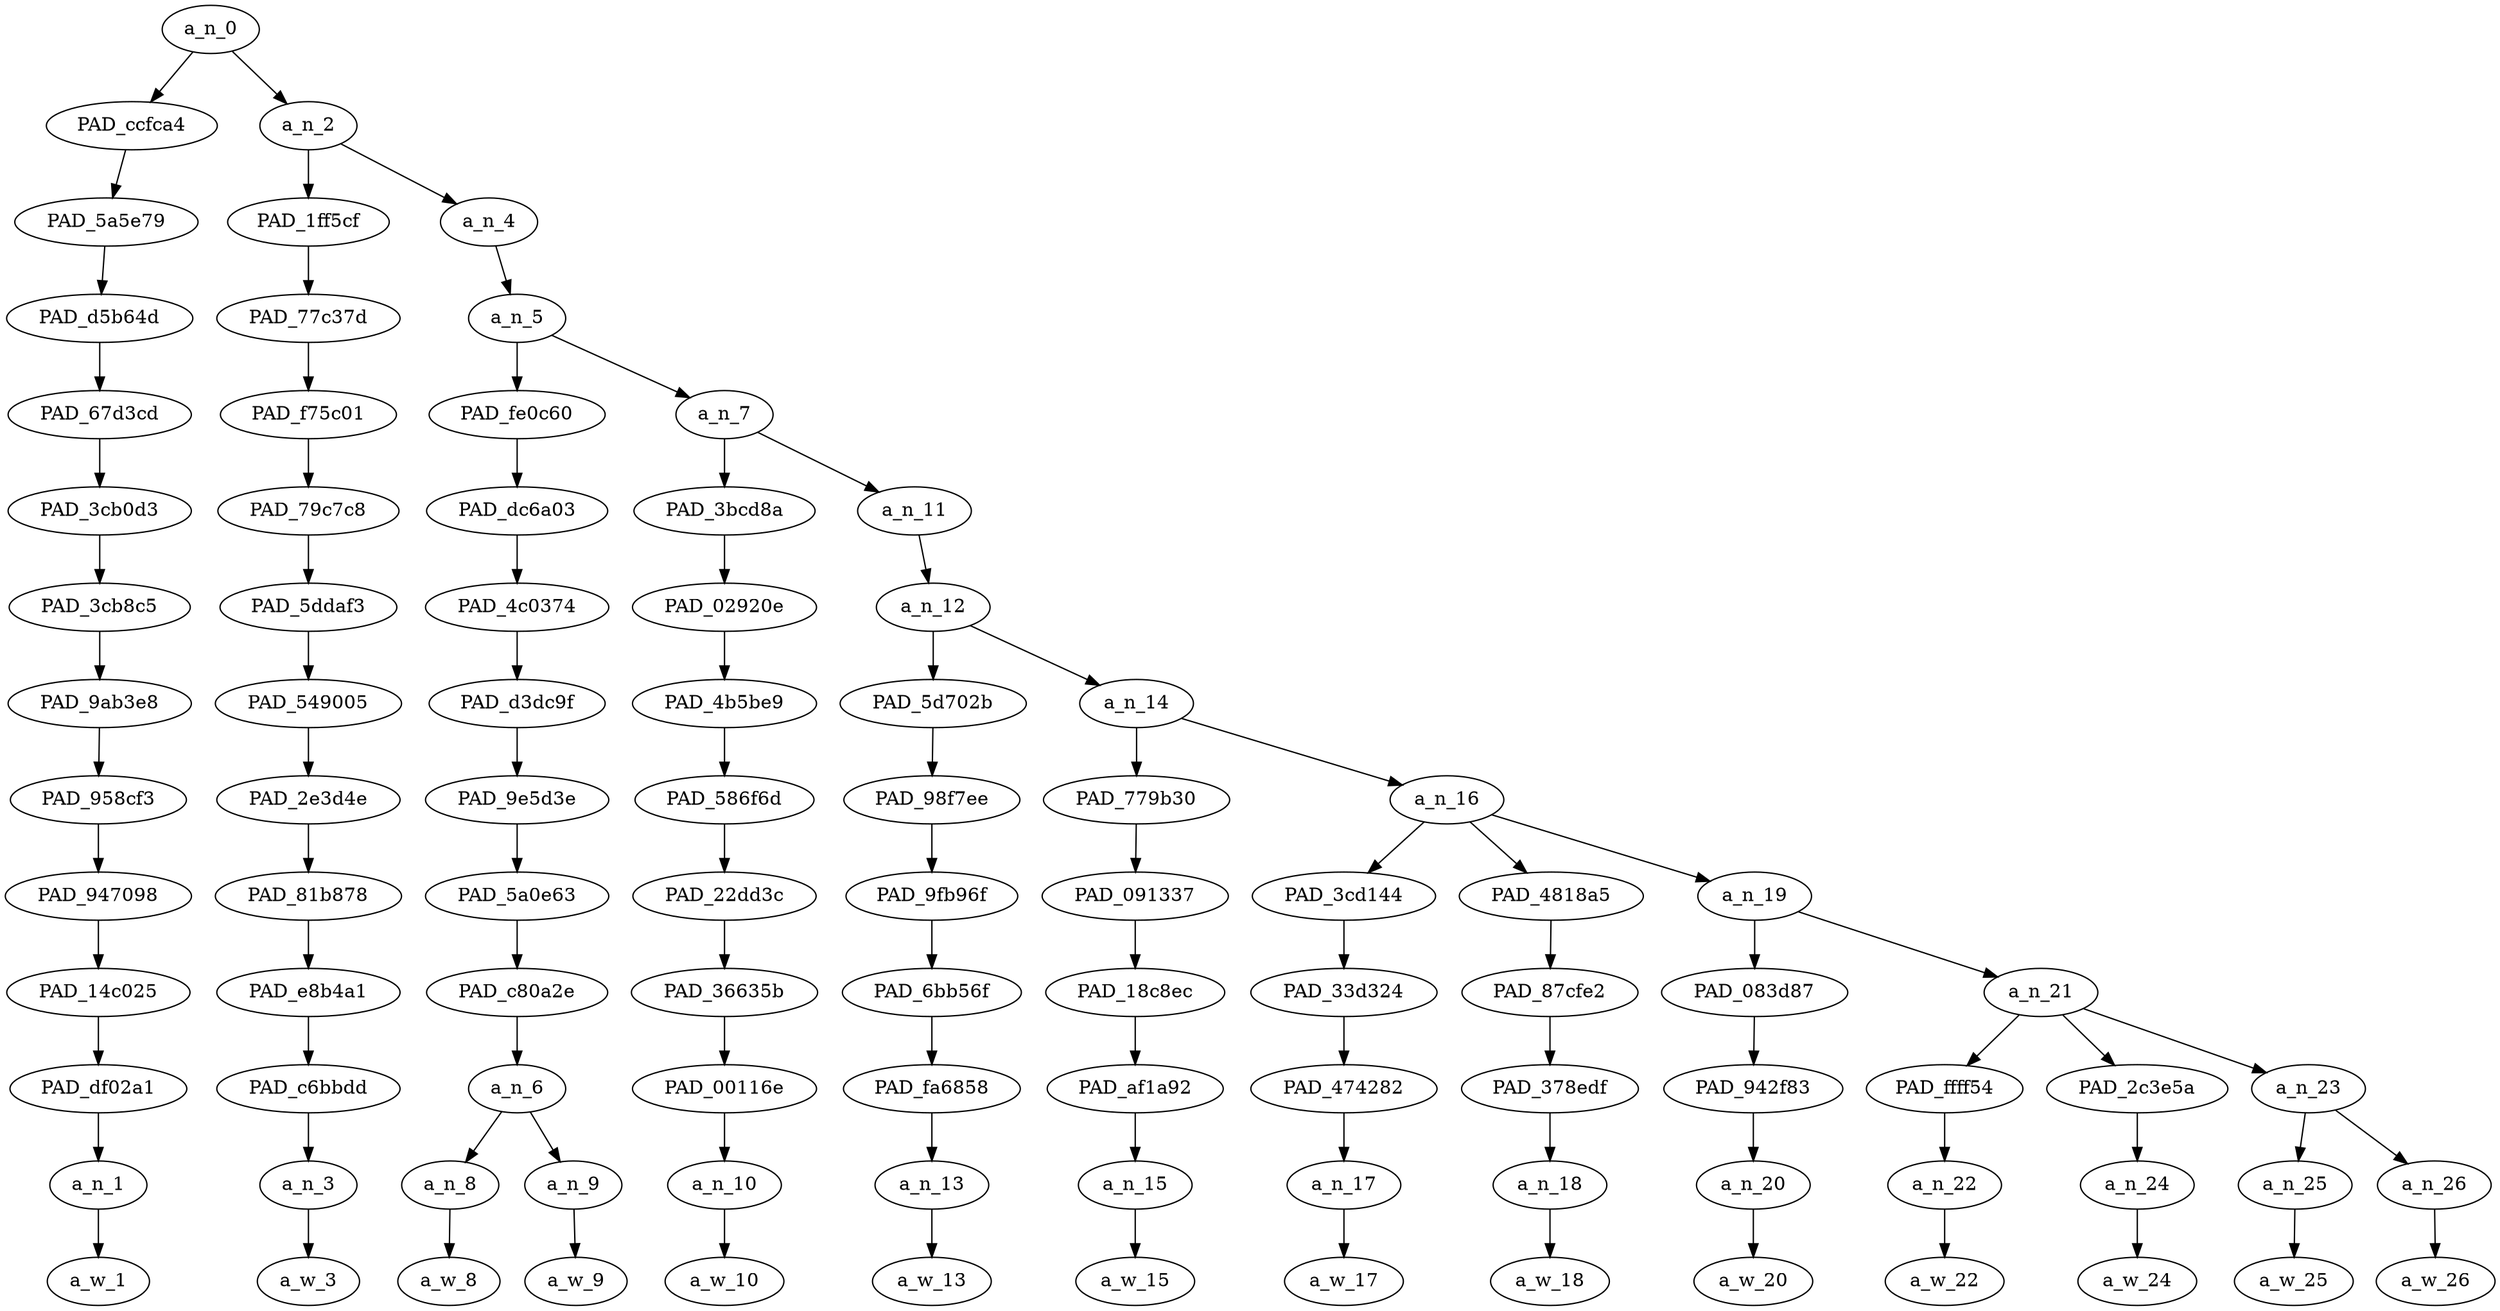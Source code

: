 strict digraph "" {
	a_n_0	[div_dir=1,
		index=0,
		level=13,
		pos="1.1940104166666665,13!",
		text_span="[0, 1, 2, 3, 4, 5, 6, 7, 8, 9, 10, 11, 12, 13]",
		value=1.00000000];
	PAD_ccfca4	[div_dir=1,
		index=0,
		level=12,
		pos="0.0,12!",
		text_span="[0]",
		value=0.05473542];
	a_n_0 -> PAD_ccfca4;
	a_n_2	[div_dir=1,
		index=1,
		level=12,
		pos="2.388020833333333,12!",
		text_span="[1, 2, 3, 4, 5, 6, 7, 8, 9, 10, 11, 12, 13]",
		value=0.94329437];
	a_n_0 -> a_n_2;
	PAD_5a5e79	[div_dir=1,
		index=0,
		level=11,
		pos="0.0,11!",
		text_span="[0]",
		value=0.05473542];
	PAD_ccfca4 -> PAD_5a5e79;
	PAD_d5b64d	[div_dir=1,
		index=0,
		level=10,
		pos="0.0,10!",
		text_span="[0]",
		value=0.05473542];
	PAD_5a5e79 -> PAD_d5b64d;
	PAD_67d3cd	[div_dir=1,
		index=0,
		level=9,
		pos="0.0,9!",
		text_span="[0]",
		value=0.05473542];
	PAD_d5b64d -> PAD_67d3cd;
	PAD_3cb0d3	[div_dir=1,
		index=0,
		level=8,
		pos="0.0,8!",
		text_span="[0]",
		value=0.05473542];
	PAD_67d3cd -> PAD_3cb0d3;
	PAD_3cb8c5	[div_dir=1,
		index=0,
		level=7,
		pos="0.0,7!",
		text_span="[0]",
		value=0.05473542];
	PAD_3cb0d3 -> PAD_3cb8c5;
	PAD_9ab3e8	[div_dir=1,
		index=0,
		level=6,
		pos="0.0,6!",
		text_span="[0]",
		value=0.05473542];
	PAD_3cb8c5 -> PAD_9ab3e8;
	PAD_958cf3	[div_dir=1,
		index=0,
		level=5,
		pos="0.0,5!",
		text_span="[0]",
		value=0.05473542];
	PAD_9ab3e8 -> PAD_958cf3;
	PAD_947098	[div_dir=1,
		index=0,
		level=4,
		pos="0.0,4!",
		text_span="[0]",
		value=0.05473542];
	PAD_958cf3 -> PAD_947098;
	PAD_14c025	[div_dir=1,
		index=0,
		level=3,
		pos="0.0,3!",
		text_span="[0]",
		value=0.05473542];
	PAD_947098 -> PAD_14c025;
	PAD_df02a1	[div_dir=1,
		index=0,
		level=2,
		pos="0.0,2!",
		text_span="[0]",
		value=0.05473542];
	PAD_14c025 -> PAD_df02a1;
	a_n_1	[div_dir=1,
		index=0,
		level=1,
		pos="0.0,1!",
		text_span="[0]",
		value=0.05473542];
	PAD_df02a1 -> a_n_1;
	a_w_1	[div_dir=0,
		index=0,
		level=0,
		pos="0,0!",
		text_span="[0]",
		value=i];
	a_n_1 -> a_w_1;
	PAD_1ff5cf	[div_dir=1,
		index=1,
		level=11,
		pos="1.0,11!",
		text_span="[1]",
		value=0.04516387];
	a_n_2 -> PAD_1ff5cf;
	a_n_4	[div_dir=1,
		index=2,
		level=11,
		pos="3.7760416666666665,11!",
		text_span="[2, 3, 4, 5, 6, 7, 8, 9, 10, 11, 12, 13]",
		value=0.89622356];
	a_n_2 -> a_n_4;
	PAD_77c37d	[div_dir=1,
		index=1,
		level=10,
		pos="1.0,10!",
		text_span="[1]",
		value=0.04516387];
	PAD_1ff5cf -> PAD_77c37d;
	PAD_f75c01	[div_dir=1,
		index=1,
		level=9,
		pos="1.0,9!",
		text_span="[1]",
		value=0.04516387];
	PAD_77c37d -> PAD_f75c01;
	PAD_79c7c8	[div_dir=1,
		index=1,
		level=8,
		pos="1.0,8!",
		text_span="[1]",
		value=0.04516387];
	PAD_f75c01 -> PAD_79c7c8;
	PAD_5ddaf3	[div_dir=1,
		index=1,
		level=7,
		pos="1.0,7!",
		text_span="[1]",
		value=0.04516387];
	PAD_79c7c8 -> PAD_5ddaf3;
	PAD_549005	[div_dir=1,
		index=1,
		level=6,
		pos="1.0,6!",
		text_span="[1]",
		value=0.04516387];
	PAD_5ddaf3 -> PAD_549005;
	PAD_2e3d4e	[div_dir=1,
		index=1,
		level=5,
		pos="1.0,5!",
		text_span="[1]",
		value=0.04516387];
	PAD_549005 -> PAD_2e3d4e;
	PAD_81b878	[div_dir=1,
		index=1,
		level=4,
		pos="1.0,4!",
		text_span="[1]",
		value=0.04516387];
	PAD_2e3d4e -> PAD_81b878;
	PAD_e8b4a1	[div_dir=1,
		index=1,
		level=3,
		pos="1.0,3!",
		text_span="[1]",
		value=0.04516387];
	PAD_81b878 -> PAD_e8b4a1;
	PAD_c6bbdd	[div_dir=1,
		index=1,
		level=2,
		pos="1.0,2!",
		text_span="[1]",
		value=0.04516387];
	PAD_e8b4a1 -> PAD_c6bbdd;
	a_n_3	[div_dir=1,
		index=1,
		level=1,
		pos="1.0,1!",
		text_span="[1]",
		value=0.04516387];
	PAD_c6bbdd -> a_n_3;
	a_w_3	[div_dir=0,
		index=1,
		level=0,
		pos="1,0!",
		text_span="[1]",
		value=agree];
	a_n_3 -> a_w_3;
	a_n_5	[div_dir=1,
		index=2,
		level=10,
		pos="3.7760416666666665,10!",
		text_span="[2, 3, 4, 5, 6, 7, 8, 9, 10, 11, 12, 13]",
		value=0.89433217];
	a_n_4 -> a_n_5;
	PAD_fe0c60	[div_dir=1,
		index=2,
		level=9,
		pos="2.5,9!",
		text_span="[2, 3]",
		value=0.27758422];
	a_n_5 -> PAD_fe0c60;
	a_n_7	[div_dir=1,
		index=3,
		level=9,
		pos="5.052083333333333,9!",
		text_span="[4, 5, 6, 7, 8, 9, 10, 11, 12, 13]",
		value=0.61485655];
	a_n_5 -> a_n_7;
	PAD_dc6a03	[div_dir=1,
		index=2,
		level=8,
		pos="2.5,8!",
		text_span="[2, 3]",
		value=0.27758422];
	PAD_fe0c60 -> PAD_dc6a03;
	PAD_4c0374	[div_dir=1,
		index=2,
		level=7,
		pos="2.5,7!",
		text_span="[2, 3]",
		value=0.27758422];
	PAD_dc6a03 -> PAD_4c0374;
	PAD_d3dc9f	[div_dir=1,
		index=2,
		level=6,
		pos="2.5,6!",
		text_span="[2, 3]",
		value=0.27758422];
	PAD_4c0374 -> PAD_d3dc9f;
	PAD_9e5d3e	[div_dir=1,
		index=2,
		level=5,
		pos="2.5,5!",
		text_span="[2, 3]",
		value=0.27758422];
	PAD_d3dc9f -> PAD_9e5d3e;
	PAD_5a0e63	[div_dir=1,
		index=2,
		level=4,
		pos="2.5,4!",
		text_span="[2, 3]",
		value=0.27758422];
	PAD_9e5d3e -> PAD_5a0e63;
	PAD_c80a2e	[div_dir=1,
		index=2,
		level=3,
		pos="2.5,3!",
		text_span="[2, 3]",
		value=0.27758422];
	PAD_5a0e63 -> PAD_c80a2e;
	a_n_6	[div_dir=1,
		index=2,
		level=2,
		pos="2.5,2!",
		text_span="[2, 3]",
		value=0.27758422];
	PAD_c80a2e -> a_n_6;
	a_n_8	[div_dir=1,
		index=2,
		level=1,
		pos="2.0,1!",
		text_span="[2]",
		value=0.04919134];
	a_n_6 -> a_n_8;
	a_n_9	[div_dir=1,
		index=3,
		level=1,
		pos="3.0,1!",
		text_span="[3]",
		value=0.22717224];
	a_n_6 -> a_n_9;
	a_w_8	[div_dir=0,
		index=2,
		level=0,
		pos="2,0!",
		text_span="[2]",
		value=all];
	a_n_8 -> a_w_8;
	a_w_9	[div_dir=0,
		index=3,
		level=0,
		pos="3,0!",
		text_span="[3]",
		value=shitskins];
	a_n_9 -> a_w_9;
	PAD_3bcd8a	[div_dir=1,
		index=3,
		level=8,
		pos="4.0,8!",
		text_span="[4]",
		value=0.04138293];
	a_n_7 -> PAD_3bcd8a;
	a_n_11	[div_dir=1,
		index=4,
		level=8,
		pos="6.104166666666666,8!",
		text_span="[5, 6, 7, 8, 9, 10, 11, 12, 13]",
		value=0.57199608];
	a_n_7 -> a_n_11;
	PAD_02920e	[div_dir=1,
		index=3,
		level=7,
		pos="4.0,7!",
		text_span="[4]",
		value=0.04138293];
	PAD_3bcd8a -> PAD_02920e;
	PAD_4b5be9	[div_dir=1,
		index=3,
		level=6,
		pos="4.0,6!",
		text_span="[4]",
		value=0.04138293];
	PAD_02920e -> PAD_4b5be9;
	PAD_586f6d	[div_dir=1,
		index=3,
		level=5,
		pos="4.0,5!",
		text_span="[4]",
		value=0.04138293];
	PAD_4b5be9 -> PAD_586f6d;
	PAD_22dd3c	[div_dir=1,
		index=3,
		level=4,
		pos="4.0,4!",
		text_span="[4]",
		value=0.04138293];
	PAD_586f6d -> PAD_22dd3c;
	PAD_36635b	[div_dir=1,
		index=3,
		level=3,
		pos="4.0,3!",
		text_span="[4]",
		value=0.04138293];
	PAD_22dd3c -> PAD_36635b;
	PAD_00116e	[div_dir=1,
		index=3,
		level=2,
		pos="4.0,2!",
		text_span="[4]",
		value=0.04138293];
	PAD_36635b -> PAD_00116e;
	a_n_10	[div_dir=1,
		index=4,
		level=1,
		pos="4.0,1!",
		text_span="[4]",
		value=0.04138293];
	PAD_00116e -> a_n_10;
	a_w_10	[div_dir=0,
		index=4,
		level=0,
		pos="4,0!",
		text_span="[4]",
		value=need];
	a_n_10 -> a_w_10;
	a_n_12	[div_dir=1,
		index=4,
		level=7,
		pos="6.104166666666666,7!",
		text_span="[5, 6, 7, 8, 9, 10, 11, 12, 13]",
		value=0.57054959];
	a_n_11 -> a_n_12;
	PAD_5d702b	[div_dir=1,
		index=4,
		level=6,
		pos="5.0,6!",
		text_span="[5]",
		value=0.02591650];
	a_n_12 -> PAD_5d702b;
	a_n_14	[div_dir=1,
		index=5,
		level=6,
		pos="7.208333333333333,6!",
		text_span="[6, 7, 8, 9, 10, 11, 12, 13]",
		value=0.54318660];
	a_n_12 -> a_n_14;
	PAD_98f7ee	[div_dir=1,
		index=4,
		level=5,
		pos="5.0,5!",
		text_span="[5]",
		value=0.02591650];
	PAD_5d702b -> PAD_98f7ee;
	PAD_9fb96f	[div_dir=1,
		index=4,
		level=4,
		pos="5.0,4!",
		text_span="[5]",
		value=0.02591650];
	PAD_98f7ee -> PAD_9fb96f;
	PAD_6bb56f	[div_dir=1,
		index=4,
		level=3,
		pos="5.0,3!",
		text_span="[5]",
		value=0.02591650];
	PAD_9fb96f -> PAD_6bb56f;
	PAD_fa6858	[div_dir=1,
		index=4,
		level=2,
		pos="5.0,2!",
		text_span="[5]",
		value=0.02591650];
	PAD_6bb56f -> PAD_fa6858;
	a_n_13	[div_dir=1,
		index=5,
		level=1,
		pos="5.0,1!",
		text_span="[5]",
		value=0.02591650];
	PAD_fa6858 -> a_n_13;
	a_w_13	[div_dir=0,
		index=5,
		level=0,
		pos="5,0!",
		text_span="[5]",
		value=to];
	a_n_13 -> a_w_13;
	PAD_779b30	[div_dir=1,
		index=5,
		level=5,
		pos="6.0,5!",
		text_span="[6]",
		value=0.02839526];
	a_n_14 -> PAD_779b30;
	a_n_16	[div_dir=1,
		index=6,
		level=5,
		pos="8.416666666666666,5!",
		text_span="[7, 8, 9, 10, 11, 12, 13]",
		value=0.51330062];
	a_n_14 -> a_n_16;
	PAD_091337	[div_dir=1,
		index=5,
		level=4,
		pos="6.0,4!",
		text_span="[6]",
		value=0.02839526];
	PAD_779b30 -> PAD_091337;
	PAD_18c8ec	[div_dir=1,
		index=5,
		level=3,
		pos="6.0,3!",
		text_span="[6]",
		value=0.02839526];
	PAD_091337 -> PAD_18c8ec;
	PAD_af1a92	[div_dir=1,
		index=5,
		level=2,
		pos="6.0,2!",
		text_span="[6]",
		value=0.02839526];
	PAD_18c8ec -> PAD_af1a92;
	a_n_15	[div_dir=1,
		index=6,
		level=1,
		pos="6.0,1!",
		text_span="[6]",
		value=0.02839526];
	PAD_af1a92 -> a_n_15;
	a_w_15	[div_dir=0,
		index=6,
		level=0,
		pos="6,0!",
		text_span="[6]",
		value=be];
	a_n_15 -> a_w_15;
	PAD_3cd144	[div_dir=1,
		index=6,
		level=4,
		pos="7.0,4!",
		text_span="[7]",
		value=0.08231241];
	a_n_16 -> PAD_3cd144;
	PAD_4818a5	[div_dir=1,
		index=7,
		level=4,
		pos="8.0,4!",
		text_span="[8]",
		value=0.03650993];
	a_n_16 -> PAD_4818a5;
	a_n_19	[div_dir=1,
		index=8,
		level=4,
		pos="10.25,4!",
		text_span="[9, 10, 11, 12, 13]",
		value=0.39294400];
	a_n_16 -> a_n_19;
	PAD_33d324	[div_dir=1,
		index=6,
		level=3,
		pos="7.0,3!",
		text_span="[7]",
		value=0.08231241];
	PAD_3cd144 -> PAD_33d324;
	PAD_474282	[div_dir=1,
		index=6,
		level=2,
		pos="7.0,2!",
		text_span="[7]",
		value=0.08231241];
	PAD_33d324 -> PAD_474282;
	a_n_17	[div_dir=1,
		index=7,
		level=1,
		pos="7.0,1!",
		text_span="[7]",
		value=0.08231241];
	PAD_474282 -> a_n_17;
	a_w_17	[div_dir=0,
		index=7,
		level=0,
		pos="7,0!",
		text_span="[7]",
		value=gassed];
	a_n_17 -> a_w_17;
	PAD_87cfe2	[div_dir=1,
		index=7,
		level=3,
		pos="8.0,3!",
		text_span="[8]",
		value=0.03650993];
	PAD_4818a5 -> PAD_87cfe2;
	PAD_378edf	[div_dir=1,
		index=7,
		level=2,
		pos="8.0,2!",
		text_span="[8]",
		value=0.03650993];
	PAD_87cfe2 -> PAD_378edf;
	a_n_18	[div_dir=1,
		index=8,
		level=1,
		pos="8.0,1!",
		text_span="[8]",
		value=0.03650993];
	PAD_378edf -> a_n_18;
	a_w_18	[div_dir=0,
		index=8,
		level=0,
		pos="8,0!",
		text_span="[8]",
		value=along];
	a_n_18 -> a_w_18;
	PAD_083d87	[div_dir=1,
		index=8,
		level=3,
		pos="9.0,3!",
		text_span="[9]",
		value=0.03345476];
	a_n_19 -> PAD_083d87;
	a_n_21	[div_dir=1,
		index=9,
		level=3,
		pos="11.5,3!",
		text_span="[10, 11, 12, 13]",
		value=0.35788389];
	a_n_19 -> a_n_21;
	PAD_942f83	[div_dir=1,
		index=8,
		level=2,
		pos="9.0,2!",
		text_span="[9]",
		value=0.03345476];
	PAD_083d87 -> PAD_942f83;
	a_n_20	[div_dir=1,
		index=9,
		level=1,
		pos="9.0,1!",
		text_span="[9]",
		value=0.03345476];
	PAD_942f83 -> a_n_20;
	a_w_20	[div_dir=0,
		index=9,
		level=0,
		pos="9,0!",
		text_span="[9]",
		value=with];
	a_n_20 -> a_w_20;
	PAD_ffff54	[div_dir=1,
		index=9,
		level=2,
		pos="10.0,2!",
		text_span="[10]",
		value=0.04739206];
	a_n_21 -> PAD_ffff54;
	PAD_2c3e5a	[div_dir=1,
		index=11,
		level=2,
		pos="13.0,2!",
		text_span="[13]",
		value=0.06629754];
	a_n_21 -> PAD_2c3e5a;
	a_n_23	[div_dir=1,
		index=10,
		level=2,
		pos="11.5,2!",
		text_span="[11, 12]",
		value=0.24251004];
	a_n_21 -> a_n_23;
	a_n_22	[div_dir=1,
		index=10,
		level=1,
		pos="10.0,1!",
		text_span="[10]",
		value=0.04739206];
	PAD_ffff54 -> a_n_22;
	a_w_22	[div_dir=0,
		index=10,
		level=0,
		pos="10,0!",
		text_span="[10]",
		value=their];
	a_n_22 -> a_w_22;
	a_n_24	[div_dir=1,
		index=13,
		level=1,
		pos="13.0,1!",
		text_span="[13]",
		value=0.06629754];
	PAD_2c3e5a -> a_n_24;
	a_w_24	[div_dir=0,
		index=13,
		level=0,
		pos="13,0!",
		text_span="[13]",
		value=masters];
	a_n_24 -> a_w_24;
	a_n_25	[div_dir=1,
		index=11,
		level=1,
		pos="11.0,1!",
		text_span="[11]",
		value=0.16881126];
	a_n_23 -> a_n_25;
	a_n_26	[div_dir=1,
		index=12,
		level=1,
		pos="12.0,1!",
		text_span="[12]",
		value=0.07212473];
	a_n_23 -> a_n_26;
	a_w_25	[div_dir=0,
		index=11,
		level=0,
		pos="11,0!",
		text_span="[11]",
		value=kike];
	a_n_25 -> a_w_25;
	a_w_26	[div_dir=0,
		index=12,
		level=0,
		pos="12,0!",
		text_span="[12]",
		value=puppet];
	a_n_26 -> a_w_26;
}
